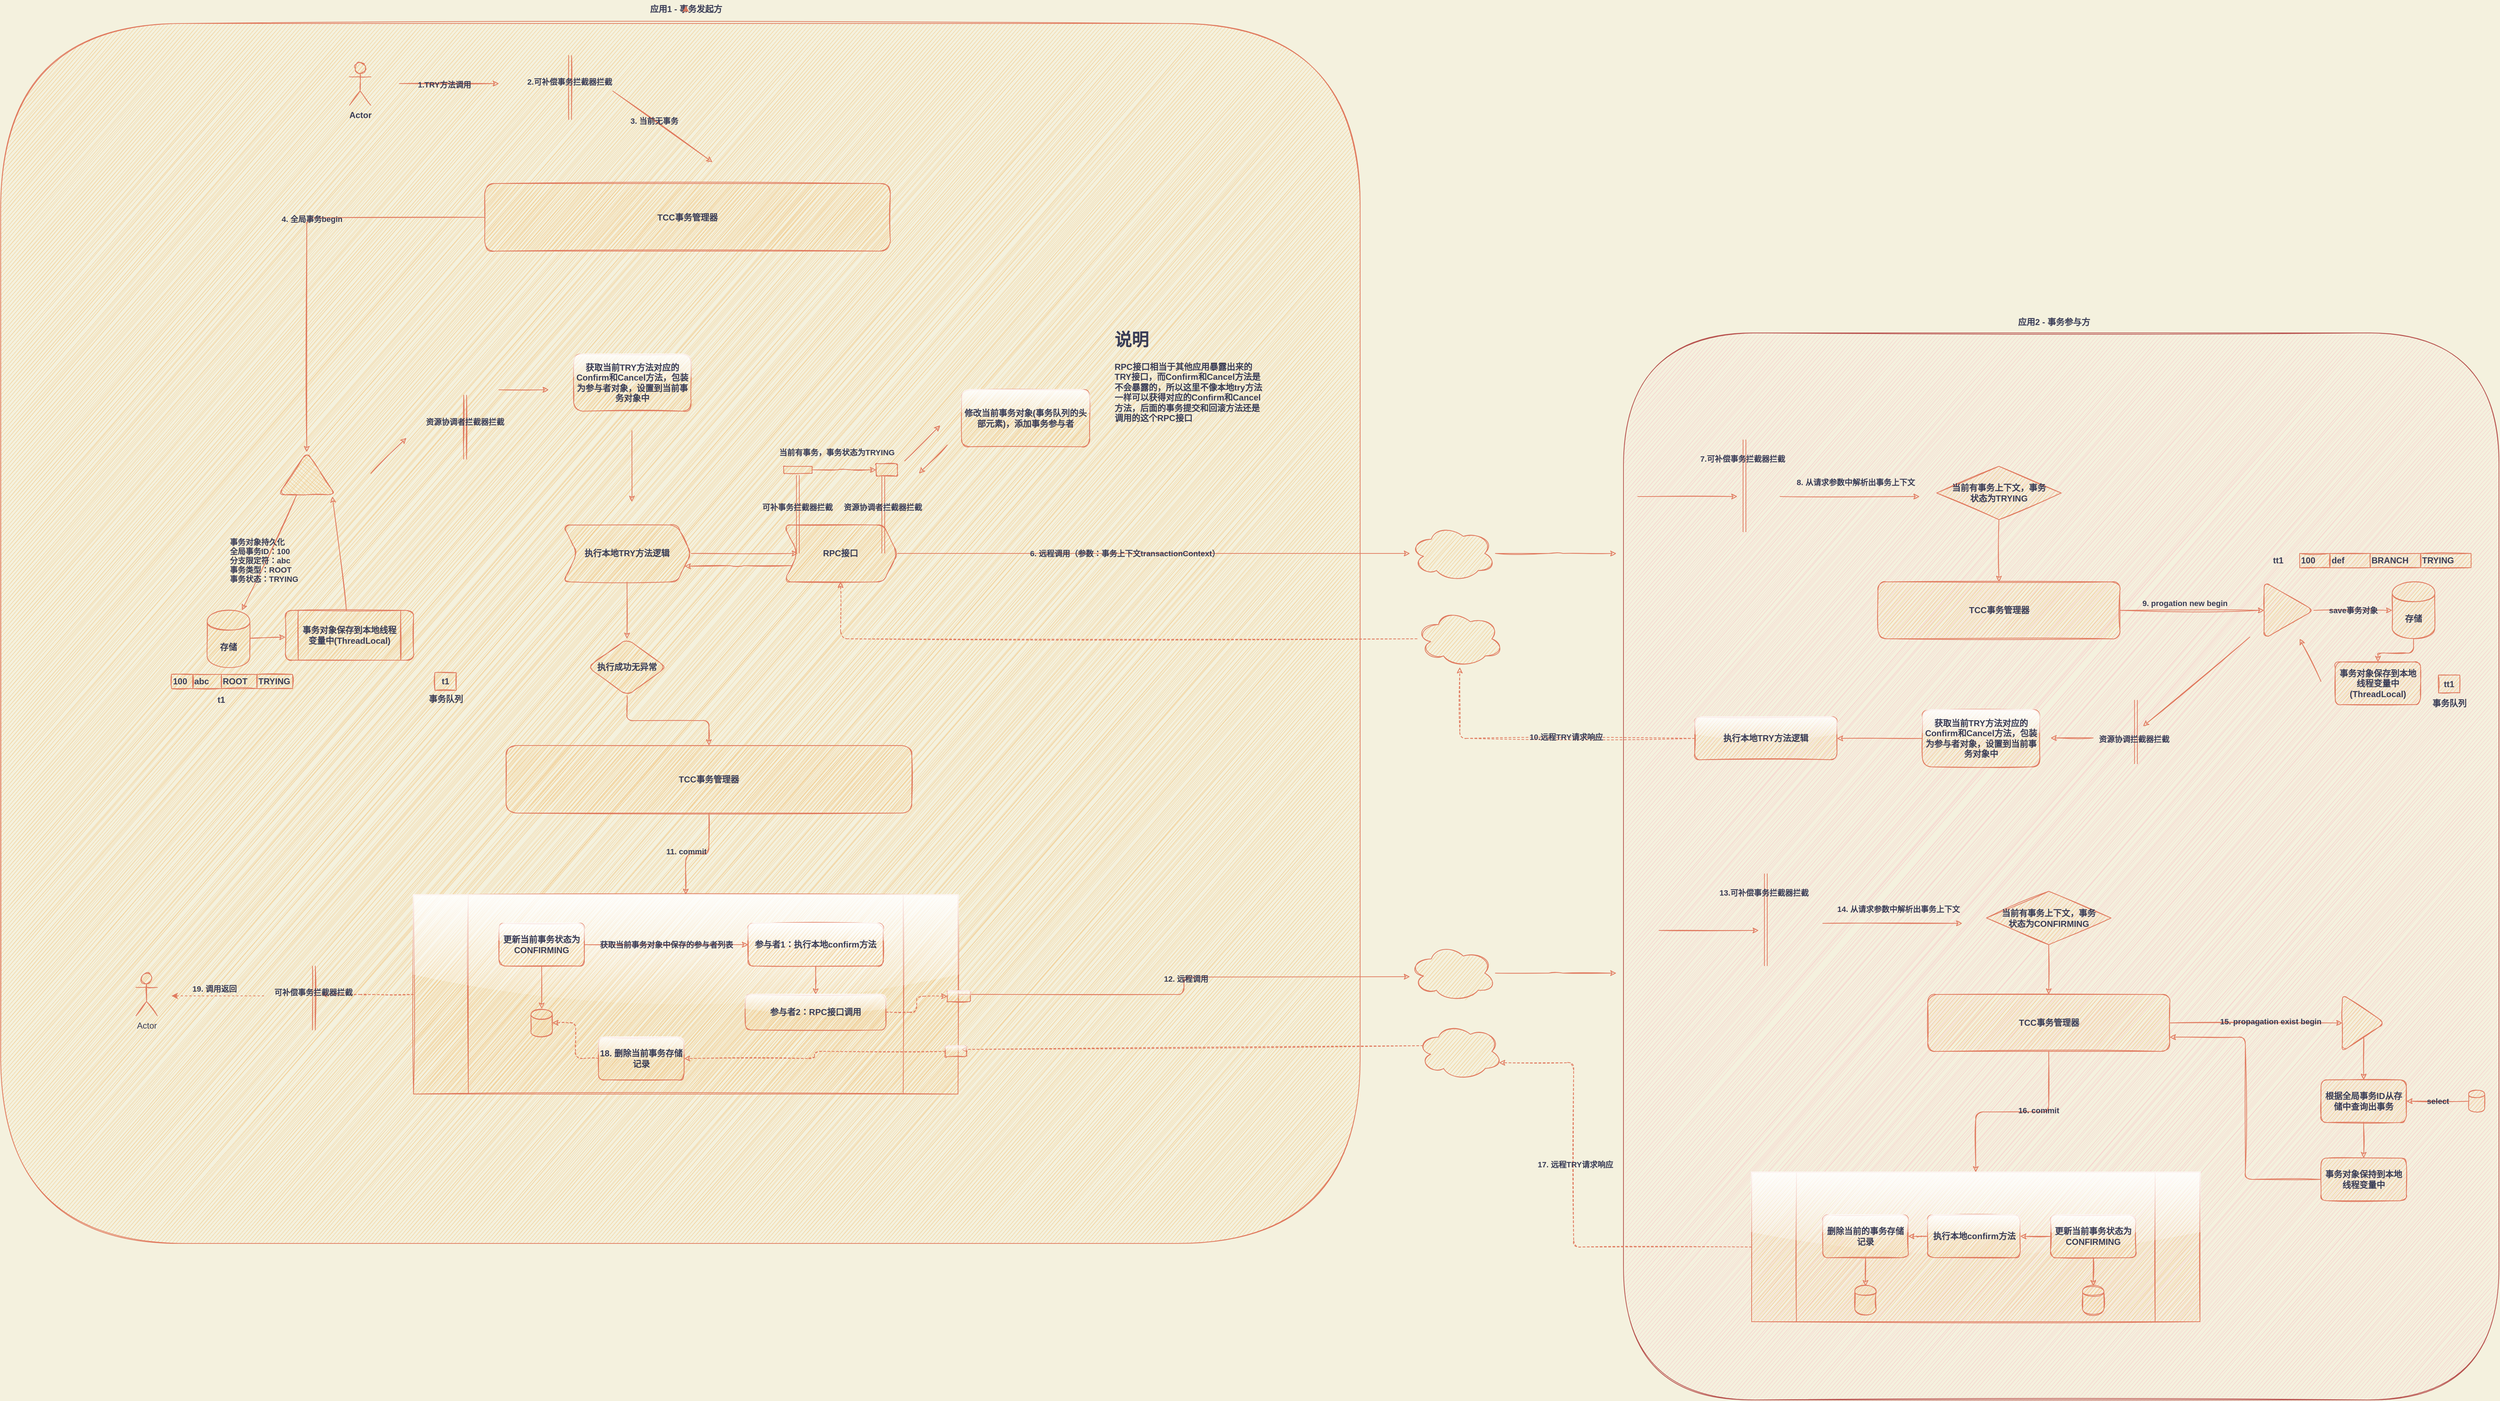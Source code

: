<mxfile version="13.6.6" type="device"><diagram id="vUZBqUCbXxbYnvw7TOiu" name="Page-1"><mxGraphModel dx="5087" dy="2946" grid="1" gridSize="10" guides="1" tooltips="1" connect="1" arrows="1" fold="1" page="1" pageScale="1" pageWidth="827" pageHeight="1169" background="#F4F1DE" math="0" shadow="0"><root><mxCell id="0"/><mxCell id="1" parent="0"/><mxCell id="MFVflK_tjTyHEnUDb1Vd-11" value="" style="whiteSpace=wrap;html=1;fontStyle=1;sketch=1;rounded=1;glass=0;labelBorderColor=none;fillColor=#F2CC8F;strokeColor=#E07A5F;fontColor=#393C56;" parent="1" vertex="1"><mxGeometry x="-530" y="-305" width="1910" height="1715" as="geometry"/></mxCell><mxCell id="MFVflK_tjTyHEnUDb1Vd-14" value="应用1 - 事务发起方" style="text;html=1;strokeColor=none;fillColor=none;align=center;verticalAlign=middle;whiteSpace=wrap;fontColor=#393C56;fontStyle=1;sketch=1;rounded=1;labelBorderColor=none;" parent="1" vertex="1"><mxGeometry x="367.5" y="-330" width="130" height="10" as="geometry"/></mxCell><mxCell id="0k0KhMKMA0dIftuRYnNO-22" value="" style="edgeStyle=none;rounded=1;sketch=1;orthogonalLoop=1;jettySize=auto;html=1;shadow=0;strokeColor=#E07A5F;fillColor=#F2CC8F;fontColor=#393C56;fontStyle=1;labelBorderColor=none;exitX=0;exitY=0.5;exitDx=0;exitDy=0;labelBackgroundColor=#F4F1DE;" parent="1" source="MFVflK_tjTyHEnUDb1Vd-17" target="0k0KhMKMA0dIftuRYnNO-21" edge="1"><mxGeometry relative="1" as="geometry"><Array as="points"><mxPoint x="-100" y="-32"/></Array></mxGeometry></mxCell><mxCell id="0k0KhMKMA0dIftuRYnNO-23" value="4. 全局事务begin" style="edgeLabel;html=1;align=center;verticalAlign=middle;resizable=0;points=[];fontColor=#393C56;labelBackgroundColor=none;fontStyle=1;labelBorderColor=none;" parent="0k0KhMKMA0dIftuRYnNO-22" vertex="1" connectable="0"><mxGeometry x="-0.16" y="2" relative="1" as="geometry"><mxPoint as="offset"/></mxGeometry></mxCell><mxCell id="MFVflK_tjTyHEnUDb1Vd-17" value="TCC事务管理器" style="whiteSpace=wrap;html=1;fillColor=#F2CC8F;strokeColor=#E07A5F;fontColor=#393C56;fontStyle=1;sketch=1;rounded=1;labelBorderColor=none;" parent="1" vertex="1"><mxGeometry x="150" y="-80" width="570" height="95" as="geometry"/></mxCell><mxCell id="MFVflK_tjTyHEnUDb1Vd-19" value="" style="whiteSpace=wrap;html=1;fontStyle=1;fillColor=#f8cecc;strokeColor=#b85450;sketch=1;rounded=1;labelBorderColor=none;" parent="1" vertex="1"><mxGeometry x="1750" y="130" width="1230" height="1500" as="geometry"/></mxCell><mxCell id="MFVflK_tjTyHEnUDb1Vd-21" value="应用2 - 事务参与方" style="text;html=1;strokeColor=none;fillColor=none;align=center;verticalAlign=middle;whiteSpace=wrap;fontColor=#393C56;fontStyle=1;sketch=1;rounded=1;labelBorderColor=none;" parent="1" vertex="1"><mxGeometry x="2290" y="110" width="130" height="10" as="geometry"/></mxCell><mxCell id="uGXZ6Vst3TM8aVbXDYZX-9" value="" style="edgeStyle=orthogonalEdgeStyle;curved=0;rounded=1;sketch=1;orthogonalLoop=1;jettySize=auto;html=1;strokeColor=#E07A5F;fillColor=#F2CC8F;fontColor=#393C56;fontStyle=1;labelBackgroundColor=#F4F1DE;" edge="1" parent="1" source="MFVflK_tjTyHEnUDb1Vd-23" target="uGXZ6Vst3TM8aVbXDYZX-8"><mxGeometry relative="1" as="geometry"/></mxCell><mxCell id="uGXZ6Vst3TM8aVbXDYZX-10" value="9. progation new begin&amp;nbsp;" style="edgeLabel;html=1;align=center;verticalAlign=middle;resizable=0;points=[];fontColor=#393C56;labelBackgroundColor=none;fontStyle=1" vertex="1" connectable="0" parent="uGXZ6Vst3TM8aVbXDYZX-9"><mxGeometry x="-0.257" relative="1" as="geometry"><mxPoint x="17.5" y="-10" as="offset"/></mxGeometry></mxCell><mxCell id="MFVflK_tjTyHEnUDb1Vd-23" value="TCC事务管理器" style="whiteSpace=wrap;html=1;fillColor=#F2CC8F;strokeColor=#E07A5F;fontStyle=1;fontColor=#393C56;sketch=1;rounded=1;labelBorderColor=none;" parent="1" vertex="1"><mxGeometry x="2107.5" y="480" width="340" height="80" as="geometry"/></mxCell><mxCell id="0k0KhMKMA0dIftuRYnNO-3" value="Actor" style="shape=umlActor;verticalLabelPosition=bottom;verticalAlign=top;html=1;outlineConnect=0;rounded=1;sketch=1;strokeColor=#E07A5F;fillColor=#F2CC8F;fontColor=#393C56;fontStyle=1;labelBorderColor=none;" parent="1" vertex="1"><mxGeometry x="-40" y="-250" width="30" height="60" as="geometry"/></mxCell><mxCell id="0k0KhMKMA0dIftuRYnNO-8" value="" style="endArrow=classic;html=1;strokeColor=#E07A5F;fillColor=#F2CC8F;fontColor=#393C56;sketch=1;shadow=0;fontStyle=1;labelBorderColor=none;labelBackgroundColor=#F4F1DE;" parent="1" edge="1"><mxGeometry width="50" height="50" relative="1" as="geometry"><mxPoint x="30" y="-220.5" as="sourcePoint"/><mxPoint x="170" y="-220.5" as="targetPoint"/></mxGeometry></mxCell><mxCell id="0k0KhMKMA0dIftuRYnNO-10" value="1.TRY方法调用" style="edgeLabel;html=1;align=center;verticalAlign=middle;resizable=0;points=[];fontColor=#393C56;labelBackgroundColor=none;fontStyle=1;labelBorderColor=none;" parent="0k0KhMKMA0dIftuRYnNO-8" vertex="1" connectable="0"><mxGeometry x="-0.1" relative="1" as="geometry"><mxPoint y="1" as="offset"/></mxGeometry></mxCell><mxCell id="0k0KhMKMA0dIftuRYnNO-12" value="" style="shape=link;html=1;shadow=0;strokeColor=#E07A5F;fillColor=#F2CC8F;fontColor=#393C56;sketch=1;fontStyle=1;labelBorderColor=none;labelBackgroundColor=#F4F1DE;" parent="1" edge="1"><mxGeometry width="100" relative="1" as="geometry"><mxPoint x="270" y="-260" as="sourcePoint"/><mxPoint x="270" y="-170" as="targetPoint"/></mxGeometry></mxCell><mxCell id="0k0KhMKMA0dIftuRYnNO-13" value="2.可补偿事务拦截器拦截" style="edgeLabel;html=1;align=center;verticalAlign=middle;resizable=0;points=[];fontColor=#393C56;labelBackgroundColor=none;fontStyle=1;labelBorderColor=none;" parent="0k0KhMKMA0dIftuRYnNO-12" vertex="1" connectable="0"><mxGeometry x="-0.178" y="-1" relative="1" as="geometry"><mxPoint as="offset"/></mxGeometry></mxCell><mxCell id="0k0KhMKMA0dIftuRYnNO-25" value="" style="edgeStyle=none;rounded=1;sketch=1;orthogonalLoop=1;jettySize=auto;html=1;shadow=0;strokeColor=#E07A5F;fillColor=#F2CC8F;fontColor=#393C56;fontStyle=1;labelBorderColor=none;labelBackgroundColor=#F4F1DE;" parent="1" source="0k0KhMKMA0dIftuRYnNO-21" target="0k0KhMKMA0dIftuRYnNO-24" edge="1"><mxGeometry relative="1" as="geometry"/></mxCell><mxCell id="0k0KhMKMA0dIftuRYnNO-26" value="事务对象持久化&lt;br&gt;全局事务ID：100&lt;br&gt;分支限定符：abc&lt;br&gt;事务类型：ROOT&lt;br&gt;事务状态：TRYING" style="edgeLabel;html=1;align=left;verticalAlign=middle;resizable=0;points=[];fontColor=#393C56;labelBackgroundColor=none;fontStyle=1;labelBorderColor=none;" parent="0k0KhMKMA0dIftuRYnNO-25" vertex="1" connectable="0"><mxGeometry x="-0.266" y="-1" relative="1" as="geometry"><mxPoint x="-66.68" y="33.27" as="offset"/></mxGeometry></mxCell><mxCell id="0k0KhMKMA0dIftuRYnNO-21" value="" style="triangle;whiteSpace=wrap;html=1;rounded=1;glass=0;labelBackgroundColor=none;sketch=1;strokeColor=#E07A5F;fillColor=#F2CC8F;fontColor=#393C56;rotation=-90;fontStyle=1;labelBorderColor=none;" parent="1" vertex="1"><mxGeometry x="-130" y="287.5" width="60" height="80" as="geometry"/></mxCell><mxCell id="0k0KhMKMA0dIftuRYnNO-28" value="" style="edgeStyle=none;rounded=1;sketch=1;orthogonalLoop=1;jettySize=auto;html=1;shadow=0;strokeColor=#E07A5F;fillColor=#F2CC8F;fontColor=#393C56;fontStyle=1;labelBorderColor=none;labelBackgroundColor=#F4F1DE;" parent="1" source="0k0KhMKMA0dIftuRYnNO-24" target="0k0KhMKMA0dIftuRYnNO-27" edge="1"><mxGeometry relative="1" as="geometry"/></mxCell><mxCell id="0k0KhMKMA0dIftuRYnNO-24" value="存储" style="shape=cylinder;whiteSpace=wrap;html=1;boundedLbl=1;backgroundOutline=1;rounded=1;fontColor=#393C56;strokeColor=#E07A5F;fillColor=#F2CC8F;glass=0;sketch=1;fontStyle=1;labelBorderColor=none;" parent="1" vertex="1"><mxGeometry x="-240" y="520" width="60" height="80" as="geometry"/></mxCell><mxCell id="0k0KhMKMA0dIftuRYnNO-29" value="" style="edgeStyle=none;rounded=1;sketch=1;orthogonalLoop=1;jettySize=auto;html=1;shadow=0;strokeColor=#E07A5F;fillColor=#F2CC8F;fontColor=#393C56;fontStyle=1;labelBorderColor=none;labelBackgroundColor=#F4F1DE;" parent="1" source="0k0KhMKMA0dIftuRYnNO-27" edge="1"><mxGeometry relative="1" as="geometry"><mxPoint x="-64" y="360" as="targetPoint"/></mxGeometry></mxCell><mxCell id="0k0KhMKMA0dIftuRYnNO-27" value="事务对象保存到本地线程变量中(ThreadLocal)" style="shape=process;whiteSpace=wrap;html=1;backgroundOutline=1;rounded=1;fontColor=#393C56;strokeColor=#E07A5F;fillColor=#F2CC8F;glass=0;sketch=1;fontStyle=1;labelBorderColor=none;" parent="1" vertex="1"><mxGeometry x="-130" y="520" width="180" height="70" as="geometry"/></mxCell><mxCell id="0k0KhMKMA0dIftuRYnNO-36" value="" style="edgeStyle=none;rounded=1;sketch=1;orthogonalLoop=1;jettySize=auto;html=1;shadow=0;strokeColor=#E07A5F;fillColor=#F2CC8F;fontColor=#393C56;fontStyle=1;labelBorderColor=none;labelBackgroundColor=#F4F1DE;" parent="1" source="0k0KhMKMA0dIftuRYnNO-30" target="0k0KhMKMA0dIftuRYnNO-35" edge="1"><mxGeometry relative="1" as="geometry"/></mxCell><mxCell id="uGXZ6Vst3TM8aVbXDYZX-38" value="" style="edgeStyle=orthogonalEdgeStyle;curved=0;rounded=1;sketch=1;orthogonalLoop=1;jettySize=auto;html=1;strokeColor=#E07A5F;fillColor=#F2CC8F;fontColor=#393C56;fontStyle=1;labelBackgroundColor=#F4F1DE;" edge="1" parent="1" source="0k0KhMKMA0dIftuRYnNO-30" target="uGXZ6Vst3TM8aVbXDYZX-37"><mxGeometry relative="1" as="geometry"/></mxCell><mxCell id="0k0KhMKMA0dIftuRYnNO-30" value="执行本地TRY方法逻辑" style="shape=step;perimeter=stepPerimeter;whiteSpace=wrap;html=1;fixedSize=1;rounded=1;fontColor=#393C56;strokeColor=#E07A5F;fillColor=#F2CC8F;glass=0;sketch=1;fontStyle=1;labelBorderColor=none;" parent="1" vertex="1"><mxGeometry x="260" y="400" width="180" height="80" as="geometry"/></mxCell><mxCell id="0k0KhMKMA0dIftuRYnNO-84" value="" style="edgeStyle=none;rounded=1;sketch=1;orthogonalLoop=1;jettySize=auto;html=1;shadow=0;strokeColor=#E07A5F;fillColor=#F2CC8F;fontColor=#393C56;fontStyle=1;labelBorderColor=none;labelBackgroundColor=#F4F1DE;" parent="1" source="0k0KhMKMA0dIftuRYnNO-35" target="0k0KhMKMA0dIftuRYnNO-83" edge="1"><mxGeometry relative="1" as="geometry"/></mxCell><mxCell id="0k0KhMKMA0dIftuRYnNO-85" value="6. 远程调用（参数：事务上下文transactionContext）" style="edgeLabel;html=1;align=center;verticalAlign=middle;resizable=0;points=[];fontColor=#393C56;labelBackgroundColor=none;fontStyle=1;labelBorderColor=none;" parent="0k0KhMKMA0dIftuRYnNO-84" vertex="1" connectable="0"><mxGeometry x="-0.114" relative="1" as="geometry"><mxPoint as="offset"/></mxGeometry></mxCell><mxCell id="uGXZ6Vst3TM8aVbXDYZX-36" style="edgeStyle=orthogonalEdgeStyle;curved=0;rounded=1;sketch=1;orthogonalLoop=1;jettySize=auto;html=1;entryX=1;entryY=0.75;entryDx=0;entryDy=0;strokeColor=#E07A5F;fillColor=#F2CC8F;fontColor=#393C56;exitX=0;exitY=0.75;exitDx=0;exitDy=0;fontStyle=1;labelBackgroundColor=#F4F1DE;" edge="1" parent="1" source="0k0KhMKMA0dIftuRYnNO-35" target="0k0KhMKMA0dIftuRYnNO-30"><mxGeometry relative="1" as="geometry"><Array as="points"><mxPoint x="505" y="457"/></Array></mxGeometry></mxCell><mxCell id="0k0KhMKMA0dIftuRYnNO-35" value="RPC接口" style="shape=step;perimeter=stepPerimeter;whiteSpace=wrap;html=1;fixedSize=1;rounded=1;fontColor=#393C56;strokeColor=#E07A5F;fillColor=#F2CC8F;glass=0;sketch=1;fontStyle=1;labelBorderColor=none;" parent="1" vertex="1"><mxGeometry x="570" y="400" width="160" height="80" as="geometry"/></mxCell><mxCell id="0k0KhMKMA0dIftuRYnNO-42" value="" style="endArrow=classic;html=1;shadow=0;strokeColor=#E07A5F;fillColor=#F2CC8F;fontColor=#393C56;sketch=1;fontStyle=1;labelBorderColor=none;labelBackgroundColor=#F4F1DE;" parent="1" edge="1"><mxGeometry width="50" height="50" relative="1" as="geometry"><mxPoint x="330" y="-210" as="sourcePoint"/><mxPoint x="470" y="-110" as="targetPoint"/></mxGeometry></mxCell><mxCell id="0k0KhMKMA0dIftuRYnNO-43" value="3. 当前无事务" style="edgeLabel;html=1;align=center;verticalAlign=middle;resizable=0;points=[];fontColor=#393C56;labelBackgroundColor=none;fontStyle=1;labelBorderColor=none;" parent="0k0KhMKMA0dIftuRYnNO-42" vertex="1" connectable="0"><mxGeometry x="-0.174" relative="1" as="geometry"><mxPoint as="offset"/></mxGeometry></mxCell><mxCell id="0k0KhMKMA0dIftuRYnNO-44" value="" style="shape=link;html=1;shadow=0;strokeColor=#E07A5F;fillColor=#F2CC8F;fontColor=#393C56;fontStyle=1;labelBorderColor=none;labelBackgroundColor=#F4F1DE;" parent="1" edge="1"><mxGeometry width="100" relative="1" as="geometry"><mxPoint x="590" y="330" as="sourcePoint"/><mxPoint x="590" y="440" as="targetPoint"/></mxGeometry></mxCell><mxCell id="0k0KhMKMA0dIftuRYnNO-45" value="可补事务拦截器拦截" style="edgeLabel;html=1;align=center;verticalAlign=middle;resizable=0;points=[];fontColor=#393C56;labelBackgroundColor=none;fontStyle=1;labelBorderColor=none;" parent="0k0KhMKMA0dIftuRYnNO-44" vertex="1" connectable="0"><mxGeometry x="-0.182" y="-1" relative="1" as="geometry"><mxPoint as="offset"/></mxGeometry></mxCell><mxCell id="0k0KhMKMA0dIftuRYnNO-37" value="100" style="rounded=0;whiteSpace=wrap;html=1;glass=0;labelBackgroundColor=none;sketch=1;strokeColor=#E07A5F;fillColor=#F2CC8F;fontColor=#393C56;align=left;fontStyle=1;labelBorderColor=none;" parent="1" vertex="1"><mxGeometry x="-290" y="610" width="30" height="20" as="geometry"/></mxCell><mxCell id="0k0KhMKMA0dIftuRYnNO-38" value="abc" style="rounded=0;whiteSpace=wrap;html=1;glass=0;labelBackgroundColor=none;sketch=1;strokeColor=#E07A5F;fillColor=#F2CC8F;fontColor=#393C56;align=left;fontStyle=1;labelBorderColor=none;" parent="1" vertex="1"><mxGeometry x="-260" y="610" width="40" height="20" as="geometry"/></mxCell><mxCell id="0k0KhMKMA0dIftuRYnNO-39" value="ROOT" style="rounded=0;whiteSpace=wrap;html=1;glass=0;labelBackgroundColor=none;sketch=1;strokeColor=#E07A5F;fillColor=#F2CC8F;fontColor=#393C56;align=left;fontStyle=1;labelBorderColor=none;" parent="1" vertex="1"><mxGeometry x="-220" y="610" width="50" height="20" as="geometry"/></mxCell><mxCell id="0k0KhMKMA0dIftuRYnNO-65" value="TRYING" style="rounded=0;whiteSpace=wrap;html=1;glass=0;labelBackgroundColor=none;sketch=1;strokeColor=#E07A5F;fillColor=#F2CC8F;fontColor=#393C56;align=left;fontStyle=1;labelBorderColor=none;" parent="1" vertex="1"><mxGeometry x="-170" y="610" width="50" height="20" as="geometry"/></mxCell><mxCell id="0k0KhMKMA0dIftuRYnNO-71" value="t1" style="text;html=1;strokeColor=none;fillColor=none;align=center;verticalAlign=middle;whiteSpace=wrap;rounded=0;glass=0;labelBackgroundColor=none;sketch=1;fontColor=#393C56;fontStyle=1;labelBorderColor=none;" parent="1" vertex="1"><mxGeometry x="-240" y="636" width="40" height="20" as="geometry"/></mxCell><mxCell id="0k0KhMKMA0dIftuRYnNO-72" value="t1" style="rounded=0;whiteSpace=wrap;html=1;glass=0;labelBackgroundColor=none;sketch=1;strokeColor=#E07A5F;fillColor=#F2CC8F;fontColor=#393C56;align=center;fontStyle=1;labelBorderColor=none;" parent="1" vertex="1"><mxGeometry x="80" y="607.5" width="30" height="25" as="geometry"/></mxCell><mxCell id="0k0KhMKMA0dIftuRYnNO-74" value="事务队列" style="text;html=1;strokeColor=none;fillColor=none;align=center;verticalAlign=middle;whiteSpace=wrap;rounded=0;glass=0;labelBackgroundColor=none;sketch=1;fontColor=#393C56;fontStyle=1;labelBorderColor=none;" parent="1" vertex="1"><mxGeometry x="67.5" y="640" width="55" height="10" as="geometry"/></mxCell><mxCell id="uGXZ6Vst3TM8aVbXDYZX-167" value="" style="edgeStyle=orthogonalEdgeStyle;curved=0;rounded=1;sketch=1;orthogonalLoop=1;jettySize=auto;html=1;labelBackgroundColor=none;strokeColor=#E07A5F;fillColor=#F2CC8F;fontColor=#393C56;fontStyle=1" edge="1" parent="1" source="0k0KhMKMA0dIftuRYnNO-83"><mxGeometry relative="1" as="geometry"><mxPoint x="1740" y="440" as="targetPoint"/></mxGeometry></mxCell><mxCell id="0k0KhMKMA0dIftuRYnNO-83" value="" style="ellipse;shape=cloud;whiteSpace=wrap;html=1;rounded=1;fontColor=#393C56;fontStyle=1;strokeColor=#E07A5F;fillColor=#F2CC8F;glass=0;sketch=1;labelBorderColor=none;" parent="1" vertex="1"><mxGeometry x="1450" y="400" width="120" height="80" as="geometry"/></mxCell><mxCell id="0k0KhMKMA0dIftuRYnNO-89" value="" style="shape=link;html=1;shadow=0;strokeColor=#E07A5F;fillColor=#F2CC8F;fontColor=#393C56;fontStyle=1;labelBackgroundColor=#F4F1DE;" parent="1" edge="1"><mxGeometry width="100" relative="1" as="geometry"><mxPoint x="1920" y="410" as="sourcePoint"/><mxPoint x="1920" y="280" as="targetPoint"/></mxGeometry></mxCell><mxCell id="0k0KhMKMA0dIftuRYnNO-91" value="7.可补偿事务拦截器拦截" style="edgeLabel;html=1;align=center;verticalAlign=middle;resizable=0;points=[];fontColor=#393C56;labelBackgroundColor=none;fontStyle=1" parent="0k0KhMKMA0dIftuRYnNO-89" vertex="1" connectable="0"><mxGeometry x="0.092" y="3" relative="1" as="geometry"><mxPoint y="-31.91" as="offset"/></mxGeometry></mxCell><mxCell id="0k0KhMKMA0dIftuRYnNO-90" value="" style="endArrow=classic;html=1;shadow=0;strokeColor=#E07A5F;fillColor=#F2CC8F;fontColor=#393C56;sketch=1;fontStyle=1;labelBackgroundColor=#F4F1DE;" parent="1" edge="1"><mxGeometry width="50" height="50" relative="1" as="geometry"><mxPoint x="1770" y="360" as="sourcePoint"/><mxPoint x="1910" y="360" as="targetPoint"/></mxGeometry></mxCell><mxCell id="0k0KhMKMA0dIftuRYnNO-93" value="" style="endArrow=classic;html=1;shadow=0;strokeColor=#E07A5F;fillColor=#F2CC8F;fontColor=#393C56;sketch=1;fontStyle=1;labelBackgroundColor=#F4F1DE;" parent="1" edge="1"><mxGeometry width="50" height="50" relative="1" as="geometry"><mxPoint x="1970" y="360" as="sourcePoint"/><mxPoint x="2166" y="360" as="targetPoint"/></mxGeometry></mxCell><mxCell id="0k0KhMKMA0dIftuRYnNO-94" value="8. 从请求参数中解析出事务上下文" style="edgeLabel;html=1;align=center;verticalAlign=middle;resizable=0;points=[];fontColor=#393C56;labelBackgroundColor=none;fontStyle=1" parent="0k0KhMKMA0dIftuRYnNO-93" vertex="1" connectable="0"><mxGeometry x="-0.265" relative="1" as="geometry"><mxPoint x="34" y="-20" as="offset"/></mxGeometry></mxCell><mxCell id="uGXZ6Vst3TM8aVbXDYZX-7" value="" style="edgeStyle=orthogonalEdgeStyle;curved=0;rounded=1;sketch=1;orthogonalLoop=1;jettySize=auto;html=1;strokeColor=#E07A5F;fillColor=#F2CC8F;fontColor=#393C56;fontStyle=1;labelBackgroundColor=#F4F1DE;" edge="1" parent="1" source="uGXZ6Vst3TM8aVbXDYZX-5" target="MFVflK_tjTyHEnUDb1Vd-23"><mxGeometry relative="1" as="geometry"/></mxCell><mxCell id="uGXZ6Vst3TM8aVbXDYZX-5" value="当前有事务上下文，事务&lt;br&gt;状态为TRYING" style="rhombus;whiteSpace=wrap;html=1;rounded=0;shadow=0;glass=1;sketch=1;strokeColor=#E07A5F;fillColor=#F2CC8F;fontColor=#393C56;fontStyle=1" vertex="1" parent="1"><mxGeometry x="2190" y="317.5" width="175" height="75" as="geometry"/></mxCell><mxCell id="uGXZ6Vst3TM8aVbXDYZX-13" value="save事务对象" style="edgeStyle=orthogonalEdgeStyle;curved=0;rounded=1;sketch=1;orthogonalLoop=1;jettySize=auto;html=1;strokeColor=#E07A5F;fillColor=#F2CC8F;fontColor=#393C56;fontStyle=1;labelBackgroundColor=none;" edge="1" parent="1" source="uGXZ6Vst3TM8aVbXDYZX-8" target="uGXZ6Vst3TM8aVbXDYZX-11"><mxGeometry relative="1" as="geometry"/></mxCell><mxCell id="uGXZ6Vst3TM8aVbXDYZX-8" value="" style="triangle;whiteSpace=wrap;html=1;rounded=1;fontColor=#393C56;fontStyle=1;strokeColor=#E07A5F;fillColor=#F2CC8F;sketch=1;labelBorderColor=none;" vertex="1" parent="1"><mxGeometry x="2650" y="480" width="70" height="80" as="geometry"/></mxCell><mxCell id="uGXZ6Vst3TM8aVbXDYZX-14" value="" style="edgeStyle=orthogonalEdgeStyle;curved=0;rounded=1;sketch=1;orthogonalLoop=1;jettySize=auto;html=1;strokeColor=#E07A5F;fillColor=#F2CC8F;fontColor=#393C56;fontStyle=1;labelBackgroundColor=#F4F1DE;" edge="1" parent="1" source="uGXZ6Vst3TM8aVbXDYZX-11" target="uGXZ6Vst3TM8aVbXDYZX-12"><mxGeometry relative="1" as="geometry"/></mxCell><mxCell id="uGXZ6Vst3TM8aVbXDYZX-11" value="存储" style="shape=cylinder;whiteSpace=wrap;html=1;boundedLbl=1;backgroundOutline=1;rounded=1;fontColor=#393C56;fontStyle=1;strokeColor=#E07A5F;fillColor=#F2CC8F;sketch=1;labelBorderColor=none;" vertex="1" parent="1"><mxGeometry x="2830" y="480" width="60" height="80" as="geometry"/></mxCell><mxCell id="uGXZ6Vst3TM8aVbXDYZX-12" value="事务对象保存到本地线程变量中(ThreadLocal)" style="whiteSpace=wrap;html=1;rounded=1;fontColor=#393C56;fontStyle=1;strokeColor=#E07A5F;fillColor=#F2CC8F;sketch=1;labelBorderColor=none;" vertex="1" parent="1"><mxGeometry x="2750" y="592.5" width="120" height="60" as="geometry"/></mxCell><mxCell id="uGXZ6Vst3TM8aVbXDYZX-15" value="100" style="rounded=0;whiteSpace=wrap;html=1;glass=0;labelBackgroundColor=none;sketch=1;strokeColor=#E07A5F;fillColor=#F2CC8F;fontColor=#393C56;align=left;fontStyle=1;labelBorderColor=none;" vertex="1" parent="1"><mxGeometry x="2700" y="440" width="42.5" height="20" as="geometry"/></mxCell><mxCell id="uGXZ6Vst3TM8aVbXDYZX-16" value="def" style="rounded=0;whiteSpace=wrap;html=1;glass=0;labelBackgroundColor=none;sketch=1;strokeColor=#E07A5F;fillColor=#F2CC8F;fontColor=#393C56;align=left;fontStyle=1;labelBorderColor=none;" vertex="1" parent="1"><mxGeometry x="2742.5" y="440" width="56.667" height="20" as="geometry"/></mxCell><mxCell id="uGXZ6Vst3TM8aVbXDYZX-17" value="BRANCH" style="rounded=0;whiteSpace=wrap;html=1;glass=0;labelBackgroundColor=none;sketch=1;strokeColor=#E07A5F;fillColor=#F2CC8F;fontColor=#393C56;align=left;fontStyle=1;labelBorderColor=none;" vertex="1" parent="1"><mxGeometry x="2799.167" y="440" width="70.833" height="20" as="geometry"/></mxCell><mxCell id="uGXZ6Vst3TM8aVbXDYZX-18" value="TRYING" style="rounded=0;whiteSpace=wrap;html=1;glass=0;labelBackgroundColor=none;sketch=1;strokeColor=#E07A5F;fillColor=#F2CC8F;fontColor=#393C56;align=left;fontStyle=1;labelBorderColor=none;" vertex="1" parent="1"><mxGeometry x="2869.997" y="440" width="70.833" height="20" as="geometry"/></mxCell><mxCell id="uGXZ6Vst3TM8aVbXDYZX-20" value="" style="endArrow=classic;html=1;strokeColor=#E07A5F;fillColor=#F2CC8F;fontColor=#393C56;sketch=1;fontStyle=1;labelBackgroundColor=#F4F1DE;" edge="1" parent="1"><mxGeometry width="50" height="50" relative="1" as="geometry"><mxPoint x="2730" y="620" as="sourcePoint"/><mxPoint x="2700" y="560" as="targetPoint"/></mxGeometry></mxCell><mxCell id="uGXZ6Vst3TM8aVbXDYZX-31" value="" style="edgeStyle=orthogonalEdgeStyle;curved=0;rounded=1;sketch=1;orthogonalLoop=1;jettySize=auto;html=1;strokeColor=#E07A5F;fillColor=#F2CC8F;fontColor=#393C56;fontStyle=1;dashed=1;labelBackgroundColor=#F4F1DE;" edge="1" parent="1" source="uGXZ6Vst3TM8aVbXDYZX-21" target="uGXZ6Vst3TM8aVbXDYZX-30"><mxGeometry relative="1" as="geometry"/></mxCell><mxCell id="uGXZ6Vst3TM8aVbXDYZX-32" value="10.远程TRY请求响应" style="edgeLabel;html=1;align=center;verticalAlign=middle;resizable=0;points=[];fontColor=#393C56;labelBackgroundColor=none;fontStyle=1" vertex="1" connectable="0" parent="uGXZ6Vst3TM8aVbXDYZX-31"><mxGeometry x="-0.155" y="-2" relative="1" as="geometry"><mxPoint as="offset"/></mxGeometry></mxCell><mxCell id="uGXZ6Vst3TM8aVbXDYZX-21" value="执行本地TRY方法逻辑" style="rounded=1;whiteSpace=wrap;html=1;shadow=0;glass=1;labelBackgroundColor=none;sketch=1;strokeColor=#E07A5F;fillColor=#F2CC8F;fontColor=#393C56;fontStyle=1" vertex="1" parent="1"><mxGeometry x="1850" y="670" width="200" height="60" as="geometry"/></mxCell><mxCell id="uGXZ6Vst3TM8aVbXDYZX-22" value="" style="endArrow=classic;html=1;strokeColor=#E07A5F;fillColor=#F2CC8F;fontColor=#393C56;sketch=1;fontStyle=1;labelBackgroundColor=#F4F1DE;" edge="1" parent="1"><mxGeometry width="50" height="50" relative="1" as="geometry"><mxPoint x="2630" y="557.5" as="sourcePoint"/><mxPoint x="2480" y="683" as="targetPoint"/></mxGeometry></mxCell><mxCell id="uGXZ6Vst3TM8aVbXDYZX-25" value="&lt;span&gt;tt1&lt;/span&gt;" style="text;html=1;strokeColor=none;fillColor=none;align=center;verticalAlign=middle;whiteSpace=wrap;rounded=0;shadow=0;glass=1;labelBackgroundColor=none;sketch=1;fontColor=#393C56;fontStyle=1" vertex="1" parent="1"><mxGeometry x="2650" y="440" width="40" height="20" as="geometry"/></mxCell><mxCell id="uGXZ6Vst3TM8aVbXDYZX-26" value="tt1" style="rounded=0;whiteSpace=wrap;html=1;glass=0;labelBackgroundColor=none;sketch=1;strokeColor=#E07A5F;fillColor=#F2CC8F;fontColor=#393C56;align=center;fontStyle=1;labelBorderColor=none;" vertex="1" parent="1"><mxGeometry x="2895" y="611" width="30" height="25" as="geometry"/></mxCell><mxCell id="uGXZ6Vst3TM8aVbXDYZX-34" style="edgeStyle=orthogonalEdgeStyle;curved=0;rounded=1;sketch=1;orthogonalLoop=1;jettySize=auto;html=1;strokeColor=#E07A5F;fillColor=#F2CC8F;fontColor=#393C56;entryX=0.5;entryY=1;entryDx=0;entryDy=0;fontStyle=1;dashed=1;labelBackgroundColor=#F4F1DE;" edge="1" parent="1" source="uGXZ6Vst3TM8aVbXDYZX-30" target="0k0KhMKMA0dIftuRYnNO-35"><mxGeometry relative="1" as="geometry"><mxPoint x="1420" y="630" as="targetPoint"/></mxGeometry></mxCell><mxCell id="uGXZ6Vst3TM8aVbXDYZX-30" value="" style="ellipse;shape=cloud;whiteSpace=wrap;html=1;rounded=1;shadow=0;fontColor=#393C56;fontStyle=1;strokeColor=#E07A5F;fillColor=#F2CC8F;glass=1;sketch=1;" vertex="1" parent="1"><mxGeometry x="1460" y="520" width="120" height="80" as="geometry"/></mxCell><mxCell id="uGXZ6Vst3TM8aVbXDYZX-40" value="" style="edgeStyle=orthogonalEdgeStyle;curved=0;rounded=1;sketch=1;orthogonalLoop=1;jettySize=auto;html=1;strokeColor=#E07A5F;fillColor=#F2CC8F;fontColor=#393C56;fontStyle=1;labelBackgroundColor=#F4F1DE;" edge="1" parent="1" source="uGXZ6Vst3TM8aVbXDYZX-37" target="uGXZ6Vst3TM8aVbXDYZX-39"><mxGeometry relative="1" as="geometry"/></mxCell><mxCell id="uGXZ6Vst3TM8aVbXDYZX-37" value="执行成功无异常" style="rhombus;whiteSpace=wrap;html=1;rounded=1;fontColor=#393C56;fontStyle=1;strokeColor=#E07A5F;fillColor=#F2CC8F;glass=0;sketch=1;" vertex="1" parent="1"><mxGeometry x="295" y="560" width="110" height="80" as="geometry"/></mxCell><mxCell id="uGXZ6Vst3TM8aVbXDYZX-68" value="" style="edgeStyle=orthogonalEdgeStyle;curved=0;rounded=1;sketch=1;orthogonalLoop=1;jettySize=auto;html=1;strokeColor=#E07A5F;fillColor=#F2CC8F;fontColor=#393C56;fontStyle=1;labelBackgroundColor=#F4F1DE;" edge="1" parent="1" source="uGXZ6Vst3TM8aVbXDYZX-39" target="uGXZ6Vst3TM8aVbXDYZX-66"><mxGeometry relative="1" as="geometry"/></mxCell><mxCell id="uGXZ6Vst3TM8aVbXDYZX-69" value="11. commit" style="edgeLabel;html=1;align=center;verticalAlign=middle;resizable=0;points=[];fontColor=#393C56;labelBackgroundColor=none;fontStyle=1" vertex="1" connectable="0" parent="uGXZ6Vst3TM8aVbXDYZX-68"><mxGeometry x="0.324" y="-1" relative="1" as="geometry"><mxPoint x="1" y="-11.47" as="offset"/></mxGeometry></mxCell><mxCell id="uGXZ6Vst3TM8aVbXDYZX-39" value="TCC事务管理器" style="whiteSpace=wrap;html=1;fillColor=#F2CC8F;strokeColor=#E07A5F;fontColor=#393C56;fontStyle=1;sketch=1;rounded=1;labelBorderColor=none;" vertex="1" parent="1"><mxGeometry x="180" y="710" width="570" height="95" as="geometry"/></mxCell><mxCell id="uGXZ6Vst3TM8aVbXDYZX-49" value="" style="shape=link;html=1;shadow=0;strokeColor=#E07A5F;fillColor=#F2CC8F;fontColor=#393C56;fontStyle=1;labelBorderColor=none;labelBackgroundColor=#F4F1DE;" edge="1" parent="1"><mxGeometry width="100" relative="1" as="geometry"><mxPoint x="710" y="330" as="sourcePoint"/><mxPoint x="710" y="440" as="targetPoint"/></mxGeometry></mxCell><mxCell id="uGXZ6Vst3TM8aVbXDYZX-50" value="资源协调者拦截器拦截" style="edgeLabel;html=1;align=center;verticalAlign=middle;resizable=0;points=[];fontColor=#393C56;labelBackgroundColor=none;fontStyle=1;labelBorderColor=none;" vertex="1" connectable="0" parent="uGXZ6Vst3TM8aVbXDYZX-49"><mxGeometry x="-0.182" y="-1" relative="1" as="geometry"><mxPoint as="offset"/></mxGeometry></mxCell><mxCell id="uGXZ6Vst3TM8aVbXDYZX-76" value="" style="edgeStyle=orthogonalEdgeStyle;curved=0;rounded=1;sketch=1;orthogonalLoop=1;jettySize=auto;html=1;strokeColor=#E07A5F;fillColor=#F2CC8F;fontColor=#393C56;fontStyle=1;labelBackgroundColor=#F4F1DE;" edge="1" parent="1" source="uGXZ6Vst3TM8aVbXDYZX-52" target="uGXZ6Vst3TM8aVbXDYZX-75"><mxGeometry relative="1" as="geometry"/></mxCell><mxCell id="uGXZ6Vst3TM8aVbXDYZX-52" value="" style="whiteSpace=wrap;html=1;rounded=1;fontColor=#393C56;fontStyle=1;strokeColor=#E07A5F;fillColor=#F2CC8F;sketch=1;labelBorderColor=none;" vertex="1" parent="1"><mxGeometry x="570" y="317.5" width="40" height="10" as="geometry"/></mxCell><mxCell id="uGXZ6Vst3TM8aVbXDYZX-57" value="修改当前事务对象(事务队列的头部元素)，添加事务参与者" style="rounded=1;whiteSpace=wrap;html=1;shadow=0;glass=1;labelBackgroundColor=none;sketch=1;strokeColor=#E07A5F;fillColor=#F2CC8F;fontColor=#393C56;fontStyle=1" vertex="1" parent="1"><mxGeometry x="820" y="210" width="180" height="80" as="geometry"/></mxCell><mxCell id="uGXZ6Vst3TM8aVbXDYZX-59" value="" style="endArrow=classic;html=1;strokeColor=#E07A5F;fillColor=#F2CC8F;fontColor=#393C56;sketch=1;fontStyle=1;labelBackgroundColor=#F4F1DE;" edge="1" parent="1"><mxGeometry width="50" height="50" relative="1" as="geometry"><mxPoint x="740" y="310" as="sourcePoint"/><mxPoint x="790" y="260" as="targetPoint"/></mxGeometry></mxCell><mxCell id="uGXZ6Vst3TM8aVbXDYZX-61" value="" style="endArrow=classic;html=1;strokeColor=#E07A5F;fillColor=#F2CC8F;fontColor=#393C56;sketch=1;fontStyle=1;labelBackgroundColor=#F4F1DE;" edge="1" parent="1"><mxGeometry width="50" height="50" relative="1" as="geometry"><mxPoint x="800" y="287.5" as="sourcePoint"/><mxPoint x="760" y="327.5" as="targetPoint"/></mxGeometry></mxCell><mxCell id="uGXZ6Vst3TM8aVbXDYZX-107" value="" style="edgeStyle=orthogonalEdgeStyle;curved=0;rounded=1;sketch=1;orthogonalLoop=1;jettySize=auto;html=1;strokeColor=#E07A5F;fillColor=#F2CC8F;fontColor=#393C56;fontStyle=1;labelBackgroundColor=#F4F1DE;" edge="1" parent="1" source="uGXZ6Vst3TM8aVbXDYZX-66"><mxGeometry relative="1" as="geometry"><mxPoint x="1450" y="1035" as="targetPoint"/></mxGeometry></mxCell><mxCell id="uGXZ6Vst3TM8aVbXDYZX-108" value="12. 远程调用" style="edgeLabel;html=1;align=center;verticalAlign=middle;resizable=0;points=[];fontColor=#393C56;labelBackgroundColor=none;fontStyle=1" vertex="1" connectable="0" parent="uGXZ6Vst3TM8aVbXDYZX-107"><mxGeometry x="0.03" y="-2" relative="1" as="geometry"><mxPoint as="offset"/></mxGeometry></mxCell><mxCell id="uGXZ6Vst3TM8aVbXDYZX-191" value="" style="edgeStyle=orthogonalEdgeStyle;curved=0;rounded=1;sketch=1;orthogonalLoop=1;jettySize=auto;html=1;dashed=1;labelBackgroundColor=none;strokeColor=#E07A5F;fillColor=#F2CC8F;fontColor=#393C56;fontStyle=1" edge="1" parent="1" source="uGXZ6Vst3TM8aVbXDYZX-66"><mxGeometry relative="1" as="geometry"><mxPoint x="-80" y="1060" as="targetPoint"/></mxGeometry></mxCell><mxCell id="uGXZ6Vst3TM8aVbXDYZX-66" value="" style="shape=process;whiteSpace=wrap;html=1;backgroundOutline=1;rounded=0;shadow=0;glass=1;labelBackgroundColor=none;sketch=1;strokeColor=#E07A5F;fillColor=#F2CC8F;fontColor=#393C56;fontStyle=1" vertex="1" parent="1"><mxGeometry x="50" y="920" width="765" height="280" as="geometry"/></mxCell><mxCell id="uGXZ6Vst3TM8aVbXDYZX-73" value="" style="edgeStyle=orthogonalEdgeStyle;curved=0;rounded=1;sketch=1;orthogonalLoop=1;jettySize=auto;html=1;strokeColor=#E07A5F;fillColor=#F2CC8F;fontColor=#393C56;fontStyle=1;labelBackgroundColor=#F4F1DE;" edge="1" parent="1" source="uGXZ6Vst3TM8aVbXDYZX-71" target="uGXZ6Vst3TM8aVbXDYZX-72"><mxGeometry relative="1" as="geometry"/></mxCell><mxCell id="uGXZ6Vst3TM8aVbXDYZX-104" value="获取当前事务对象中保存的参与者列表" style="edgeStyle=orthogonalEdgeStyle;curved=0;rounded=1;sketch=1;orthogonalLoop=1;jettySize=auto;html=1;strokeColor=#E07A5F;fillColor=#F2CC8F;fontColor=#393C56;entryX=0;entryY=0.5;entryDx=0;entryDy=0;fontStyle=1;labelBackgroundColor=none;" edge="1" parent="1" source="uGXZ6Vst3TM8aVbXDYZX-71" target="uGXZ6Vst3TM8aVbXDYZX-101"><mxGeometry relative="1" as="geometry"/></mxCell><mxCell id="uGXZ6Vst3TM8aVbXDYZX-71" value="更新当前事务状态为CONFIRMING" style="rounded=1;whiteSpace=wrap;html=1;shadow=0;glass=1;labelBackgroundColor=none;sketch=1;strokeColor=#E07A5F;fillColor=#F2CC8F;fontColor=#393C56;fontStyle=1" vertex="1" parent="1"><mxGeometry x="170" y="960" width="120" height="60" as="geometry"/></mxCell><mxCell id="uGXZ6Vst3TM8aVbXDYZX-72" value="" style="shape=cylinder;whiteSpace=wrap;html=1;boundedLbl=1;backgroundOutline=1;rounded=1;shadow=0;fontColor=#393C56;strokeColor=#E07A5F;fillColor=#F2CC8F;glass=1;sketch=1;fontStyle=1" vertex="1" parent="1"><mxGeometry x="215" y="1080" width="30" height="40" as="geometry"/></mxCell><mxCell id="uGXZ6Vst3TM8aVbXDYZX-74" value="" style="endArrow=classic;html=1;strokeColor=#E07A5F;fillColor=#F2CC8F;fontColor=#393C56;fontStyle=1;sketch=1;labelBackgroundColor=#F4F1DE;" edge="1" parent="1"><mxGeometry width="50" height="50" relative="1" as="geometry"><mxPoint x="-10" y="327.5" as="sourcePoint"/><mxPoint x="40" y="277.5" as="targetPoint"/></mxGeometry></mxCell><mxCell id="uGXZ6Vst3TM8aVbXDYZX-75" value="" style="whiteSpace=wrap;html=1;rounded=1;fontColor=#393C56;fontStyle=1;strokeColor=#E07A5F;fillColor=#F2CC8F;sketch=1;" vertex="1" parent="1"><mxGeometry x="700" y="313.75" width="30" height="17.5" as="geometry"/></mxCell><mxCell id="uGXZ6Vst3TM8aVbXDYZX-77" value="&lt;span style=&quot;font-size: 11px;&quot;&gt;当前有事务，事务状态为TRYING&lt;/span&gt;" style="text;html=1;strokeColor=none;fillColor=none;align=center;verticalAlign=middle;whiteSpace=wrap;rounded=0;shadow=0;glass=1;labelBackgroundColor=none;sketch=1;fontColor=#393C56;fontStyle=1" vertex="1" parent="1"><mxGeometry x="530" y="287.5" width="230" height="20" as="geometry"/></mxCell><mxCell id="uGXZ6Vst3TM8aVbXDYZX-79" value="" style="shape=link;html=1;shadow=0;strokeColor=#E07A5F;fillColor=#F2CC8F;fontColor=#393C56;sketch=1;fontStyle=1;labelBorderColor=none;labelBackgroundColor=#F4F1DE;" edge="1" parent="1"><mxGeometry width="100" relative="1" as="geometry"><mxPoint x="122.5" y="217.5" as="sourcePoint"/><mxPoint x="122.5" y="307.5" as="targetPoint"/></mxGeometry></mxCell><mxCell id="uGXZ6Vst3TM8aVbXDYZX-80" value="资源协调者拦截器拦截" style="edgeLabel;html=1;align=center;verticalAlign=middle;resizable=0;points=[];fontColor=#393C56;labelBackgroundColor=none;fontStyle=1;labelBorderColor=none;" vertex="1" connectable="0" parent="uGXZ6Vst3TM8aVbXDYZX-79"><mxGeometry x="-0.178" y="-1" relative="1" as="geometry"><mxPoint as="offset"/></mxGeometry></mxCell><mxCell id="uGXZ6Vst3TM8aVbXDYZX-83" value="获取当前TRY方法对应的Confirm和Cancel方法，包装为参与者对象，设置到当前事务对象中" style="rounded=1;whiteSpace=wrap;html=1;shadow=0;glass=1;labelBackgroundColor=none;sketch=1;strokeColor=#E07A5F;fillColor=#F2CC8F;fontColor=#393C56;fontStyle=1" vertex="1" parent="1"><mxGeometry x="275" y="160" width="165" height="80" as="geometry"/></mxCell><mxCell id="uGXZ6Vst3TM8aVbXDYZX-85" value="" style="endArrow=classic;html=1;strokeColor=#E07A5F;fillColor=#F2CC8F;fontColor=#393C56;sketch=1;fontStyle=1;labelBackgroundColor=#F4F1DE;" edge="1" parent="1"><mxGeometry width="50" height="50" relative="1" as="geometry"><mxPoint x="170" y="210" as="sourcePoint"/><mxPoint x="240" y="210" as="targetPoint"/></mxGeometry></mxCell><mxCell id="uGXZ6Vst3TM8aVbXDYZX-88" value="" style="endArrow=classic;html=1;strokeColor=#E07A5F;fillColor=#F2CC8F;fontColor=#393C56;sketch=1;fontStyle=1;labelBackgroundColor=#F4F1DE;" edge="1" parent="1"><mxGeometry width="50" height="50" relative="1" as="geometry"><mxPoint x="356.91" y="267.5" as="sourcePoint"/><mxPoint x="356.91" y="367.5" as="targetPoint"/></mxGeometry></mxCell><mxCell id="uGXZ6Vst3TM8aVbXDYZX-93" value="&lt;h1&gt;说明&lt;/h1&gt;&lt;p&gt;RPC接口相当于其他应用暴露出来的TRY接口，而Confirm和Cancel方法是不会暴露的，所以这里不像本地try方法一样可以获得对应的Confirm和Cancel方法，后面的事务提交和回滚方法还是调用的这个RPC接口&lt;/p&gt;" style="text;html=1;strokeColor=none;fillColor=none;spacing=5;spacingTop=-20;whiteSpace=wrap;overflow=hidden;rounded=0;shadow=0;glass=1;labelBackgroundColor=none;sketch=1;fontColor=#393C56;fontStyle=1" vertex="1" parent="1"><mxGeometry x="1030" y="120" width="220" height="140" as="geometry"/></mxCell><mxCell id="uGXZ6Vst3TM8aVbXDYZX-95" value="" style="shape=link;html=1;shadow=0;strokeColor=#E07A5F;fillColor=#F2CC8F;fontColor=#393C56;fontStyle=1;labelBackgroundColor=#F4F1DE;" edge="1" parent="1"><mxGeometry width="100" relative="1" as="geometry"><mxPoint x="2470" y="736" as="sourcePoint"/><mxPoint x="2470" y="646" as="targetPoint"/></mxGeometry></mxCell><mxCell id="uGXZ6Vst3TM8aVbXDYZX-96" value="资源协调拦截器拦截" style="edgeLabel;html=1;align=center;verticalAlign=middle;resizable=0;points=[];fontColor=#393C56;labelBackgroundColor=none;fontStyle=1" vertex="1" connectable="0" parent="uGXZ6Vst3TM8aVbXDYZX-95"><mxGeometry x="0.092" y="3" relative="1" as="geometry"><mxPoint y="13.41" as="offset"/></mxGeometry></mxCell><mxCell id="uGXZ6Vst3TM8aVbXDYZX-99" value="" style="edgeStyle=orthogonalEdgeStyle;curved=0;rounded=1;sketch=1;orthogonalLoop=1;jettySize=auto;html=1;strokeColor=#E07A5F;fillColor=#F2CC8F;fontColor=#393C56;fontStyle=1;labelBackgroundColor=#F4F1DE;" edge="1" parent="1" source="uGXZ6Vst3TM8aVbXDYZX-97" target="uGXZ6Vst3TM8aVbXDYZX-21"><mxGeometry relative="1" as="geometry"/></mxCell><mxCell id="uGXZ6Vst3TM8aVbXDYZX-97" value="获取当前TRY方法对应的Confirm和Cancel方法，包装为参与者对象，设置到当前事务对象中" style="rounded=1;whiteSpace=wrap;html=1;shadow=0;glass=1;labelBackgroundColor=none;sketch=1;strokeColor=#E07A5F;fillColor=#F2CC8F;fontColor=#393C56;fontStyle=1" vertex="1" parent="1"><mxGeometry x="2170" y="660" width="165" height="80" as="geometry"/></mxCell><mxCell id="uGXZ6Vst3TM8aVbXDYZX-98" value="" style="endArrow=classic;html=1;strokeColor=#E07A5F;fillColor=#F2CC8F;fontColor=#393C56;sketch=1;fontStyle=1;labelBackgroundColor=#F4F1DE;" edge="1" parent="1"><mxGeometry width="50" height="50" relative="1" as="geometry"><mxPoint x="2410" y="699.41" as="sourcePoint"/><mxPoint x="2350" y="699.41" as="targetPoint"/></mxGeometry></mxCell><mxCell id="uGXZ6Vst3TM8aVbXDYZX-103" value="" style="edgeStyle=orthogonalEdgeStyle;curved=0;rounded=1;sketch=1;orthogonalLoop=1;jettySize=auto;html=1;strokeColor=#E07A5F;fillColor=#F2CC8F;fontColor=#393C56;fontStyle=1;labelBackgroundColor=#F4F1DE;" edge="1" parent="1" source="uGXZ6Vst3TM8aVbXDYZX-101" target="uGXZ6Vst3TM8aVbXDYZX-102"><mxGeometry relative="1" as="geometry"/></mxCell><mxCell id="uGXZ6Vst3TM8aVbXDYZX-101" value="参与者1：执行本地confirm方法" style="rounded=1;whiteSpace=wrap;html=1;shadow=0;glass=1;labelBackgroundColor=none;sketch=1;strokeColor=#E07A5F;fillColor=#F2CC8F;fontColor=#393C56;fontStyle=1" vertex="1" parent="1"><mxGeometry x="520" y="960" width="190" height="60" as="geometry"/></mxCell><mxCell id="uGXZ6Vst3TM8aVbXDYZX-182" value="" style="edgeStyle=orthogonalEdgeStyle;curved=0;rounded=1;sketch=1;orthogonalLoop=1;jettySize=auto;html=1;dashed=1;labelBackgroundColor=none;strokeColor=#E07A5F;fillColor=#F2CC8F;fontColor=#393C56;fontStyle=1" edge="1" parent="1" source="uGXZ6Vst3TM8aVbXDYZX-102" target="uGXZ6Vst3TM8aVbXDYZX-181"><mxGeometry relative="1" as="geometry"/></mxCell><mxCell id="uGXZ6Vst3TM8aVbXDYZX-102" value="参与者2：RPC接口调用" style="whiteSpace=wrap;html=1;rounded=1;shadow=0;fontColor=#393C56;strokeColor=#E07A5F;fillColor=#F2CC8F;glass=1;sketch=1;fontStyle=1" vertex="1" parent="1"><mxGeometry x="516.25" y="1060" width="197.5" height="50" as="geometry"/></mxCell><mxCell id="uGXZ6Vst3TM8aVbXDYZX-165" value="" style="edgeStyle=orthogonalEdgeStyle;curved=0;rounded=1;sketch=1;orthogonalLoop=1;jettySize=auto;html=1;labelBackgroundColor=none;strokeColor=#E07A5F;fillColor=#F2CC8F;fontColor=#393C56;fontStyle=1" edge="1" parent="1" source="uGXZ6Vst3TM8aVbXDYZX-106"><mxGeometry relative="1" as="geometry"><mxPoint x="1740" y="1030" as="targetPoint"/></mxGeometry></mxCell><mxCell id="uGXZ6Vst3TM8aVbXDYZX-106" value="" style="ellipse;shape=cloud;whiteSpace=wrap;html=1;rounded=0;shadow=0;fontColor=#393C56;fontStyle=1;strokeColor=#E07A5F;fillColor=#F2CC8F;glass=1;sketch=1;" vertex="1" parent="1"><mxGeometry x="1450" y="990" width="120" height="80" as="geometry"/></mxCell><mxCell id="uGXZ6Vst3TM8aVbXDYZX-113" value="" style="shape=link;html=1;shadow=0;strokeColor=#E07A5F;fillColor=#F2CC8F;fontColor=#393C56;fontStyle=1;labelBackgroundColor=#F4F1DE;" edge="1" parent="1"><mxGeometry width="100" relative="1" as="geometry"><mxPoint x="1950" y="1020" as="sourcePoint"/><mxPoint x="1950" y="890" as="targetPoint"/></mxGeometry></mxCell><mxCell id="uGXZ6Vst3TM8aVbXDYZX-114" value="13.可补偿事务拦截器拦截" style="edgeLabel;html=1;align=center;verticalAlign=middle;resizable=0;points=[];fontColor=#393C56;labelBackgroundColor=none;fontStyle=1" vertex="1" connectable="0" parent="uGXZ6Vst3TM8aVbXDYZX-113"><mxGeometry x="0.092" y="3" relative="1" as="geometry"><mxPoint y="-31.91" as="offset"/></mxGeometry></mxCell><mxCell id="uGXZ6Vst3TM8aVbXDYZX-115" value="" style="endArrow=classic;html=1;shadow=0;strokeColor=#E07A5F;fillColor=#F2CC8F;fontColor=#393C56;sketch=1;fontStyle=1;labelBackgroundColor=#F4F1DE;" edge="1" parent="1"><mxGeometry width="50" height="50" relative="1" as="geometry"><mxPoint x="1800" y="970" as="sourcePoint"/><mxPoint x="1940" y="970" as="targetPoint"/></mxGeometry></mxCell><mxCell id="uGXZ6Vst3TM8aVbXDYZX-122" value="" style="endArrow=classic;html=1;shadow=0;strokeColor=#E07A5F;fillColor=#F2CC8F;fontColor=#393C56;sketch=1;fontStyle=1;labelBackgroundColor=#F4F1DE;" edge="1" parent="1"><mxGeometry width="50" height="50" relative="1" as="geometry"><mxPoint x="2030" y="960" as="sourcePoint"/><mxPoint x="2226" y="960" as="targetPoint"/></mxGeometry></mxCell><mxCell id="uGXZ6Vst3TM8aVbXDYZX-123" value="14. 从请求参数中解析出事务上下文" style="edgeLabel;html=1;align=center;verticalAlign=middle;resizable=0;points=[];fontColor=#393C56;labelBackgroundColor=none;fontStyle=1" vertex="1" connectable="0" parent="uGXZ6Vst3TM8aVbXDYZX-122"><mxGeometry x="-0.265" relative="1" as="geometry"><mxPoint x="34" y="-20" as="offset"/></mxGeometry></mxCell><mxCell id="uGXZ6Vst3TM8aVbXDYZX-126" value="" style="edgeStyle=orthogonalEdgeStyle;curved=0;rounded=1;sketch=1;orthogonalLoop=1;jettySize=auto;html=1;strokeColor=#E07A5F;fillColor=#F2CC8F;fontColor=#393C56;fontStyle=1;labelBackgroundColor=#F4F1DE;" edge="1" parent="1" source="uGXZ6Vst3TM8aVbXDYZX-124" target="uGXZ6Vst3TM8aVbXDYZX-125"><mxGeometry relative="1" as="geometry"/></mxCell><mxCell id="uGXZ6Vst3TM8aVbXDYZX-124" value="当前有事务上下文，事务&lt;br&gt;状态为CONFIRMING" style="rhombus;whiteSpace=wrap;html=1;rounded=0;shadow=0;glass=1;sketch=1;strokeColor=#E07A5F;fillColor=#F2CC8F;fontColor=#393C56;fontStyle=1" vertex="1" parent="1"><mxGeometry x="2260" y="915" width="175" height="75" as="geometry"/></mxCell><mxCell id="uGXZ6Vst3TM8aVbXDYZX-131" value="" style="edgeStyle=orthogonalEdgeStyle;curved=0;rounded=1;sketch=1;orthogonalLoop=1;jettySize=auto;html=1;strokeColor=#E07A5F;fillColor=#F2CC8F;fontColor=#393C56;fontStyle=1;labelBackgroundColor=#F4F1DE;" edge="1" parent="1" source="uGXZ6Vst3TM8aVbXDYZX-125" target="uGXZ6Vst3TM8aVbXDYZX-130"><mxGeometry relative="1" as="geometry"/></mxCell><mxCell id="uGXZ6Vst3TM8aVbXDYZX-132" value="15. propagation exist begin" style="edgeLabel;html=1;align=center;verticalAlign=middle;resizable=0;points=[];fontColor=#393C56;labelBackgroundColor=none;fontStyle=1" vertex="1" connectable="0" parent="uGXZ6Vst3TM8aVbXDYZX-131"><mxGeometry x="0.162" y="2" relative="1" as="geometry"><mxPoint as="offset"/></mxGeometry></mxCell><mxCell id="uGXZ6Vst3TM8aVbXDYZX-158" value="" style="edgeStyle=orthogonalEdgeStyle;curved=0;rounded=1;sketch=1;orthogonalLoop=1;jettySize=auto;html=1;labelBackgroundColor=none;strokeColor=#E07A5F;fillColor=#F2CC8F;fontColor=#393C56;entryX=0.5;entryY=0;entryDx=0;entryDy=0;fontStyle=1" edge="1" parent="1" source="uGXZ6Vst3TM8aVbXDYZX-125" target="uGXZ6Vst3TM8aVbXDYZX-149"><mxGeometry relative="1" as="geometry"><mxPoint x="2347.5" y="1230" as="targetPoint"/></mxGeometry></mxCell><mxCell id="uGXZ6Vst3TM8aVbXDYZX-159" value="16. commit" style="edgeLabel;html=1;align=center;verticalAlign=middle;resizable=0;points=[];fontColor=#393C56;labelBackgroundColor=none;fontStyle=1" vertex="1" connectable="0" parent="uGXZ6Vst3TM8aVbXDYZX-158"><mxGeometry x="-0.392" y="-15" relative="1" as="geometry"><mxPoint as="offset"/></mxGeometry></mxCell><mxCell id="uGXZ6Vst3TM8aVbXDYZX-125" value="TCC事务管理器" style="whiteSpace=wrap;html=1;fillColor=#F2CC8F;strokeColor=#E07A5F;fontStyle=1;fontColor=#393C56;sketch=1;rounded=1;labelBorderColor=none;" vertex="1" parent="1"><mxGeometry x="2177.5" y="1060" width="340" height="80" as="geometry"/></mxCell><mxCell id="uGXZ6Vst3TM8aVbXDYZX-135" value="" style="edgeStyle=orthogonalEdgeStyle;curved=0;rounded=1;sketch=1;orthogonalLoop=1;jettySize=auto;html=1;strokeColor=#E07A5F;fillColor=#F2CC8F;fontColor=#393C56;fontStyle=1;labelBackgroundColor=#F4F1DE;" edge="1" parent="1" source="uGXZ6Vst3TM8aVbXDYZX-130" target="uGXZ6Vst3TM8aVbXDYZX-134"><mxGeometry relative="1" as="geometry"/></mxCell><mxCell id="uGXZ6Vst3TM8aVbXDYZX-130" value="" style="triangle;whiteSpace=wrap;html=1;rounded=1;fontColor=#393C56;fontStyle=1;strokeColor=#E07A5F;fillColor=#F2CC8F;sketch=1;" vertex="1" parent="1"><mxGeometry x="2760" y="1060" width="60" height="80" as="geometry"/></mxCell><mxCell id="uGXZ6Vst3TM8aVbXDYZX-133" value="事务队列" style="text;html=1;strokeColor=none;fillColor=none;align=center;verticalAlign=middle;whiteSpace=wrap;rounded=0;glass=0;labelBackgroundColor=none;sketch=1;fontColor=#393C56;fontStyle=1;labelBorderColor=none;" vertex="1" parent="1"><mxGeometry x="2882.5" y="646" width="55" height="10" as="geometry"/></mxCell><mxCell id="uGXZ6Vst3TM8aVbXDYZX-144" value="" style="edgeStyle=orthogonalEdgeStyle;curved=0;rounded=1;sketch=1;orthogonalLoop=1;jettySize=auto;html=1;labelBackgroundColor=none;strokeColor=#E07A5F;fillColor=#F2CC8F;fontColor=#393C56;fontStyle=1" edge="1" parent="1" source="uGXZ6Vst3TM8aVbXDYZX-134" target="uGXZ6Vst3TM8aVbXDYZX-143"><mxGeometry relative="1" as="geometry"/></mxCell><mxCell id="uGXZ6Vst3TM8aVbXDYZX-134" value="根据全局事务ID从存储中查询出事务" style="whiteSpace=wrap;html=1;rounded=1;fontColor=#393C56;fontStyle=1;strokeColor=#E07A5F;fillColor=#F2CC8F;sketch=1;" vertex="1" parent="1"><mxGeometry x="2730" y="1180" width="120" height="60" as="geometry"/></mxCell><mxCell id="uGXZ6Vst3TM8aVbXDYZX-138" value="select" style="edgeStyle=orthogonalEdgeStyle;curved=0;rounded=1;sketch=1;orthogonalLoop=1;jettySize=auto;html=1;strokeColor=#E07A5F;fillColor=#F2CC8F;fontColor=#393C56;labelBackgroundColor=none;fontStyle=1" edge="1" parent="1" source="uGXZ6Vst3TM8aVbXDYZX-136" target="uGXZ6Vst3TM8aVbXDYZX-134"><mxGeometry relative="1" as="geometry"/></mxCell><mxCell id="uGXZ6Vst3TM8aVbXDYZX-136" value="" style="shape=cylinder;whiteSpace=wrap;html=1;boundedLbl=1;backgroundOutline=1;rounded=1;fontColor=#393C56;fontStyle=1;strokeColor=#E07A5F;fillColor=#F2CC8F;sketch=1;" vertex="1" parent="1"><mxGeometry x="2937.5" y="1194.5" width="22.5" height="31" as="geometry"/></mxCell><mxCell id="uGXZ6Vst3TM8aVbXDYZX-146" value="" style="edgeStyle=orthogonalEdgeStyle;curved=0;rounded=1;sketch=1;orthogonalLoop=1;jettySize=auto;html=1;labelBackgroundColor=none;strokeColor=#E07A5F;fillColor=#F2CC8F;fontColor=#393C56;entryX=1;entryY=0.75;entryDx=0;entryDy=0;fontStyle=1" edge="1" parent="1" source="uGXZ6Vst3TM8aVbXDYZX-143" target="uGXZ6Vst3TM8aVbXDYZX-125"><mxGeometry relative="1" as="geometry"><mxPoint x="2650" y="1320" as="targetPoint"/></mxGeometry></mxCell><mxCell id="uGXZ6Vst3TM8aVbXDYZX-143" value="事务对象保持到本地线程变量中" style="whiteSpace=wrap;html=1;rounded=1;fontColor=#393C56;fontStyle=1;strokeColor=#E07A5F;fillColor=#F2CC8F;sketch=1;" vertex="1" parent="1"><mxGeometry x="2730" y="1290" width="120" height="60" as="geometry"/></mxCell><mxCell id="uGXZ6Vst3TM8aVbXDYZX-169" value="" style="edgeStyle=orthogonalEdgeStyle;curved=0;rounded=1;sketch=1;orthogonalLoop=1;jettySize=auto;html=1;labelBackgroundColor=none;strokeColor=#E07A5F;fillColor=#F2CC8F;fontColor=#393C56;entryX=0.96;entryY=0.7;entryDx=0;entryDy=0;entryPerimeter=0;fontStyle=1;dashed=1;" edge="1" parent="1" source="uGXZ6Vst3TM8aVbXDYZX-149" target="uGXZ6Vst3TM8aVbXDYZX-168"><mxGeometry relative="1" as="geometry"><Array as="points"><mxPoint x="1680" y="1415"/><mxPoint x="1680" y="1156"/></Array></mxGeometry></mxCell><mxCell id="uGXZ6Vst3TM8aVbXDYZX-171" value="17. 远程TRY请求响应" style="edgeLabel;html=1;align=center;verticalAlign=middle;resizable=0;points=[];fontColor=#393C56;labelBackgroundColor=none;fontStyle=1" vertex="1" connectable="0" parent="uGXZ6Vst3TM8aVbXDYZX-169"><mxGeometry x="0.192" y="-2" relative="1" as="geometry"><mxPoint as="offset"/></mxGeometry></mxCell><mxCell id="uGXZ6Vst3TM8aVbXDYZX-149" value="" style="shape=process;whiteSpace=wrap;html=1;backgroundOutline=1;rounded=0;shadow=0;glass=1;labelBackgroundColor=none;sketch=1;strokeColor=#E07A5F;fillColor=#F2CC8F;fontColor=#393C56;fontStyle=1" vertex="1" parent="1"><mxGeometry x="1930" y="1310" width="630" height="210" as="geometry"/></mxCell><mxCell id="uGXZ6Vst3TM8aVbXDYZX-150" value="" style="edgeStyle=orthogonalEdgeStyle;curved=0;rounded=1;sketch=1;orthogonalLoop=1;jettySize=auto;html=1;strokeColor=#E07A5F;fillColor=#F2CC8F;fontColor=#393C56;entryX=1;entryY=0.5;entryDx=0;entryDy=0;fontStyle=1;labelBackgroundColor=#F4F1DE;" edge="1" parent="1" source="uGXZ6Vst3TM8aVbXDYZX-151" target="uGXZ6Vst3TM8aVbXDYZX-154"><mxGeometry relative="1" as="geometry"/></mxCell><mxCell id="uGXZ6Vst3TM8aVbXDYZX-156" value="" style="edgeStyle=orthogonalEdgeStyle;curved=0;rounded=1;sketch=1;orthogonalLoop=1;jettySize=auto;html=1;labelBackgroundColor=none;strokeColor=#E07A5F;fillColor=#F2CC8F;fontColor=#393C56;fontStyle=1" edge="1" parent="1" source="uGXZ6Vst3TM8aVbXDYZX-151" target="uGXZ6Vst3TM8aVbXDYZX-152"><mxGeometry relative="1" as="geometry"/></mxCell><mxCell id="uGXZ6Vst3TM8aVbXDYZX-151" value="更新当前事务状态为CONFIRMING" style="rounded=1;whiteSpace=wrap;html=1;shadow=0;glass=1;labelBackgroundColor=none;sketch=1;strokeColor=#E07A5F;fillColor=#F2CC8F;fontColor=#393C56;fontStyle=1" vertex="1" parent="1"><mxGeometry x="2350" y="1370" width="120" height="60" as="geometry"/></mxCell><mxCell id="uGXZ6Vst3TM8aVbXDYZX-152" value="" style="shape=cylinder;whiteSpace=wrap;html=1;boundedLbl=1;backgroundOutline=1;rounded=1;shadow=0;fontColor=#393C56;strokeColor=#E07A5F;fillColor=#F2CC8F;glass=1;sketch=1;fontStyle=1" vertex="1" parent="1"><mxGeometry x="2395" y="1470" width="30" height="40" as="geometry"/></mxCell><mxCell id="uGXZ6Vst3TM8aVbXDYZX-161" value="" style="edgeStyle=orthogonalEdgeStyle;curved=0;rounded=1;sketch=1;orthogonalLoop=1;jettySize=auto;html=1;labelBackgroundColor=none;strokeColor=#E07A5F;fillColor=#F2CC8F;fontColor=#393C56;fontStyle=1" edge="1" parent="1" source="uGXZ6Vst3TM8aVbXDYZX-154" target="uGXZ6Vst3TM8aVbXDYZX-160"><mxGeometry relative="1" as="geometry"/></mxCell><mxCell id="uGXZ6Vst3TM8aVbXDYZX-154" value="执行本地confirm方法" style="rounded=1;whiteSpace=wrap;html=1;shadow=0;glass=1;labelBackgroundColor=none;sketch=1;strokeColor=#E07A5F;fillColor=#F2CC8F;fontColor=#393C56;fontStyle=1" vertex="1" parent="1"><mxGeometry x="2177.5" y="1370" width="130" height="60" as="geometry"/></mxCell><mxCell id="uGXZ6Vst3TM8aVbXDYZX-163" value="" style="edgeStyle=orthogonalEdgeStyle;curved=0;rounded=1;sketch=1;orthogonalLoop=1;jettySize=auto;html=1;labelBackgroundColor=none;strokeColor=#E07A5F;fillColor=#F2CC8F;fontColor=#393C56;fontStyle=1" edge="1" parent="1" source="uGXZ6Vst3TM8aVbXDYZX-160" target="uGXZ6Vst3TM8aVbXDYZX-162"><mxGeometry relative="1" as="geometry"/></mxCell><mxCell id="uGXZ6Vst3TM8aVbXDYZX-160" value="删除当前的事务存储记录" style="whiteSpace=wrap;html=1;rounded=1;shadow=0;fontColor=#393C56;fontStyle=1;strokeColor=#E07A5F;fillColor=#F2CC8F;glass=1;sketch=1;" vertex="1" parent="1"><mxGeometry x="2030" y="1370" width="120" height="60" as="geometry"/></mxCell><mxCell id="uGXZ6Vst3TM8aVbXDYZX-162" value="" style="shape=cylinder;whiteSpace=wrap;html=1;boundedLbl=1;backgroundOutline=1;rounded=1;shadow=0;fontColor=#393C56;strokeColor=#E07A5F;fillColor=#F2CC8F;glass=1;sketch=1;fontStyle=1" vertex="1" parent="1"><mxGeometry x="2075" y="1470" width="30" height="40" as="geometry"/></mxCell><mxCell id="uGXZ6Vst3TM8aVbXDYZX-168" value="" style="ellipse;shape=cloud;whiteSpace=wrap;html=1;rounded=0;shadow=0;fontColor=#393C56;fontStyle=1;strokeColor=#E07A5F;fillColor=#F2CC8F;glass=1;sketch=1;" vertex="1" parent="1"><mxGeometry x="1460" y="1100" width="120" height="80" as="geometry"/></mxCell><mxCell id="uGXZ6Vst3TM8aVbXDYZX-175" value="" style="endArrow=classic;html=1;labelBackgroundColor=none;strokeColor=#E07A5F;fillColor=#F2CC8F;fontColor=#393C56;entryX=1.006;entryY=0.776;entryDx=0;entryDy=0;exitX=0.07;exitY=0.4;exitDx=0;exitDy=0;exitPerimeter=0;entryPerimeter=0;sketch=1;fontStyle=1;dashed=1;" edge="1" parent="1" source="uGXZ6Vst3TM8aVbXDYZX-168" target="uGXZ6Vst3TM8aVbXDYZX-66"><mxGeometry width="50" height="50" relative="1" as="geometry"><mxPoint x="1430" y="1420" as="sourcePoint"/><mxPoint x="1430" y="1390" as="targetPoint"/></mxGeometry></mxCell><mxCell id="uGXZ6Vst3TM8aVbXDYZX-184" value="" style="edgeStyle=orthogonalEdgeStyle;curved=0;rounded=1;sketch=1;orthogonalLoop=1;jettySize=auto;html=1;dashed=1;labelBackgroundColor=none;strokeColor=#E07A5F;fillColor=#F2CC8F;fontColor=#393C56;fontStyle=1" edge="1" parent="1" source="uGXZ6Vst3TM8aVbXDYZX-176" target="uGXZ6Vst3TM8aVbXDYZX-183"><mxGeometry relative="1" as="geometry"/></mxCell><mxCell id="uGXZ6Vst3TM8aVbXDYZX-176" value="" style="whiteSpace=wrap;html=1;rounded=1;shadow=0;fontColor=#393C56;strokeColor=#E07A5F;fillColor=#F2CC8F;glass=1;sketch=1;fontStyle=1" vertex="1" parent="1"><mxGeometry x="797" y="1132.5" width="30" height="15" as="geometry"/></mxCell><mxCell id="uGXZ6Vst3TM8aVbXDYZX-181" value="" style="whiteSpace=wrap;html=1;rounded=1;shadow=0;fontColor=#393C56;fontStyle=1;strokeColor=#E07A5F;fillColor=#F2CC8F;glass=1;sketch=1;" vertex="1" parent="1"><mxGeometry x="800" y="1055" width="32.5" height="15" as="geometry"/></mxCell><mxCell id="uGXZ6Vst3TM8aVbXDYZX-186" value="" style="edgeStyle=orthogonalEdgeStyle;curved=0;rounded=1;sketch=1;orthogonalLoop=1;jettySize=auto;html=1;dashed=1;labelBackgroundColor=none;strokeColor=#E07A5F;fillColor=#F2CC8F;fontColor=#393C56;fontStyle=1" edge="1" parent="1" source="uGXZ6Vst3TM8aVbXDYZX-183" target="uGXZ6Vst3TM8aVbXDYZX-72"><mxGeometry relative="1" as="geometry"/></mxCell><mxCell id="uGXZ6Vst3TM8aVbXDYZX-183" value="&lt;span&gt;18. 删除当前事务存储记录&lt;/span&gt;" style="whiteSpace=wrap;html=1;rounded=1;shadow=0;fontColor=#393C56;fontStyle=1;strokeColor=#E07A5F;fillColor=#F2CC8F;glass=1;sketch=1;" vertex="1" parent="1"><mxGeometry x="310" y="1120" width="120" height="60" as="geometry"/></mxCell><mxCell id="uGXZ6Vst3TM8aVbXDYZX-188" value="" style="shape=link;html=1;shadow=0;strokeColor=#E07A5F;fillColor=#F2CC8F;fontColor=#393C56;sketch=1;fontStyle=1;labelBorderColor=none;labelBackgroundColor=#F4F1DE;" edge="1" parent="1"><mxGeometry width="100" relative="1" as="geometry"><mxPoint x="-90" y="1020" as="sourcePoint"/><mxPoint x="-90" y="1110" as="targetPoint"/></mxGeometry></mxCell><mxCell id="uGXZ6Vst3TM8aVbXDYZX-189" value="可补偿事务拦截器拦截" style="edgeLabel;html=1;align=center;verticalAlign=middle;resizable=0;points=[];fontColor=#393C56;labelBackgroundColor=none;fontStyle=1;labelBorderColor=none;" vertex="1" connectable="0" parent="uGXZ6Vst3TM8aVbXDYZX-188"><mxGeometry x="-0.178" y="-1" relative="1" as="geometry"><mxPoint as="offset"/></mxGeometry></mxCell><mxCell id="uGXZ6Vst3TM8aVbXDYZX-195" value="" style="endArrow=classic;html=1;dashed=1;labelBackgroundColor=none;strokeColor=#E07A5F;fillColor=#F2CC8F;fontColor=#393C56;fontStyle=1" edge="1" parent="1"><mxGeometry width="50" height="50" relative="1" as="geometry"><mxPoint x="-160" y="1062" as="sourcePoint"/><mxPoint x="-290" y="1062" as="targetPoint"/><Array as="points"><mxPoint x="-260" y="1062"/></Array></mxGeometry></mxCell><mxCell id="uGXZ6Vst3TM8aVbXDYZX-196" value="19. 调用返回" style="edgeLabel;html=1;align=center;verticalAlign=middle;resizable=0;points=[];fontColor=#393C56;labelBackgroundColor=none;fontStyle=1" vertex="1" connectable="0" parent="uGXZ6Vst3TM8aVbXDYZX-195"><mxGeometry x="0.538" y="35" relative="1" as="geometry"><mxPoint x="30" y="-45" as="offset"/></mxGeometry></mxCell><mxCell id="uGXZ6Vst3TM8aVbXDYZX-197" value="Actor" style="shape=umlActor;verticalLabelPosition=bottom;verticalAlign=top;html=1;outlineConnect=0;rounded=0;shadow=0;glass=1;labelBackgroundColor=none;sketch=1;strokeColor=#E07A5F;fillColor=#F2CC8F;fontColor=#393C56;" vertex="1" parent="1"><mxGeometry x="-340" y="1030" width="30" height="60" as="geometry"/></mxCell><mxCell id="uGXZ6Vst3TM8aVbXDYZX-198" style="edgeStyle=orthogonalEdgeStyle;curved=0;rounded=1;sketch=0;orthogonalLoop=1;jettySize=auto;html=1;exitX=0.5;exitY=1;exitDx=0;exitDy=0;entryX=0.5;entryY=0;entryDx=0;entryDy=0;strokeColor=#E07A5F;fillColor=#F2CC8F;fontColor=#393C56;labelBackgroundColor=#F4F1DE;" edge="1" parent="1" source="MFVflK_tjTyHEnUDb1Vd-14" target="MFVflK_tjTyHEnUDb1Vd-14"><mxGeometry relative="1" as="geometry"/></mxCell></root></mxGraphModel></diagram></mxfile>